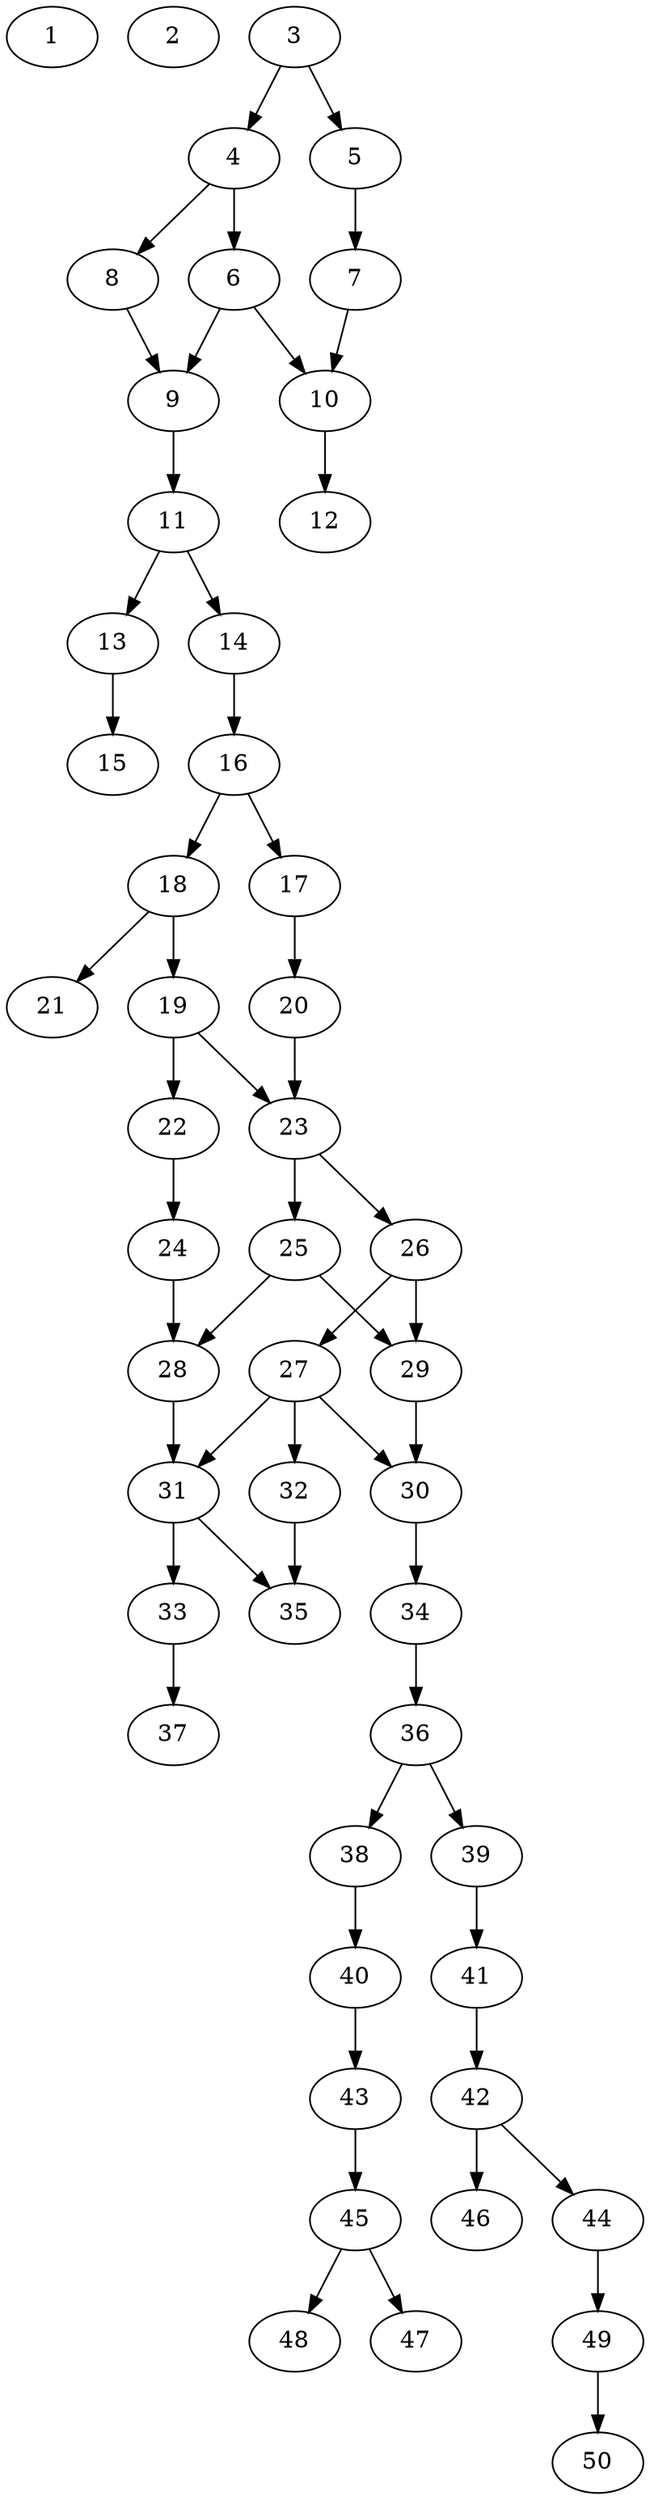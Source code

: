 // DAG automatically generated by daggen at Thu Oct  3 14:07:57 2019
// ./daggen --dot -n 50 --ccr 0.5 --fat 0.3 --regular 0.9 --density 0.5 --mindata 5242880 --maxdata 52428800 
digraph G {
  1 [size="27189248", alpha="0.11", expect_size="13594624"] 
  2 [size="30191616", alpha="0.13", expect_size="15095808"] 
  3 [size="80787456", alpha="0.09", expect_size="40393728"] 
  3 -> 4 [size ="40393728"]
  3 -> 5 [size ="40393728"]
  4 [size="102656000", alpha="0.15", expect_size="51328000"] 
  4 -> 6 [size ="51328000"]
  4 -> 8 [size ="51328000"]
  5 [size="57593856", alpha="0.16", expect_size="28796928"] 
  5 -> 7 [size ="28796928"]
  6 [size="70060032", alpha="0.17", expect_size="35030016"] 
  6 -> 9 [size ="35030016"]
  6 -> 10 [size ="35030016"]
  7 [size="28938240", alpha="0.15", expect_size="14469120"] 
  7 -> 10 [size ="14469120"]
  8 [size="77527040", alpha="0.10", expect_size="38763520"] 
  8 -> 9 [size ="38763520"]
  9 [size="100231168", alpha="0.19", expect_size="50115584"] 
  9 -> 11 [size ="50115584"]
  10 [size="15060992", alpha="0.17", expect_size="7530496"] 
  10 -> 12 [size ="7530496"]
  11 [size="62498816", alpha="0.13", expect_size="31249408"] 
  11 -> 13 [size ="31249408"]
  11 -> 14 [size ="31249408"]
  12 [size="17694720", alpha="0.18", expect_size="8847360"] 
  13 [size="77654016", alpha="0.17", expect_size="38827008"] 
  13 -> 15 [size ="38827008"]
  14 [size="26251264", alpha="0.14", expect_size="13125632"] 
  14 -> 16 [size ="13125632"]
  15 [size="94722048", alpha="0.13", expect_size="47361024"] 
  16 [size="78032896", alpha="0.14", expect_size="39016448"] 
  16 -> 17 [size ="39016448"]
  16 -> 18 [size ="39016448"]
  17 [size="64428032", alpha="0.04", expect_size="32214016"] 
  17 -> 20 [size ="32214016"]
  18 [size="39684096", alpha="0.05", expect_size="19842048"] 
  18 -> 19 [size ="19842048"]
  18 -> 21 [size ="19842048"]
  19 [size="85643264", alpha="0.08", expect_size="42821632"] 
  19 -> 22 [size ="42821632"]
  19 -> 23 [size ="42821632"]
  20 [size="80175104", alpha="0.03", expect_size="40087552"] 
  20 -> 23 [size ="40087552"]
  21 [size="65368064", alpha="0.01", expect_size="32684032"] 
  22 [size="30699520", alpha="0.04", expect_size="15349760"] 
  22 -> 24 [size ="15349760"]
  23 [size="23572480", alpha="0.01", expect_size="11786240"] 
  23 -> 25 [size ="11786240"]
  23 -> 26 [size ="11786240"]
  24 [size="104628224", alpha="0.18", expect_size="52314112"] 
  24 -> 28 [size ="52314112"]
  25 [size="76818432", alpha="0.05", expect_size="38409216"] 
  25 -> 28 [size ="38409216"]
  25 -> 29 [size ="38409216"]
  26 [size="44015616", alpha="0.05", expect_size="22007808"] 
  26 -> 27 [size ="22007808"]
  26 -> 29 [size ="22007808"]
  27 [size="13641728", alpha="0.09", expect_size="6820864"] 
  27 -> 30 [size ="6820864"]
  27 -> 31 [size ="6820864"]
  27 -> 32 [size ="6820864"]
  28 [size="32206848", alpha="0.06", expect_size="16103424"] 
  28 -> 31 [size ="16103424"]
  29 [size="55345152", alpha="0.03", expect_size="27672576"] 
  29 -> 30 [size ="27672576"]
  30 [size="92198912", alpha="0.01", expect_size="46099456"] 
  30 -> 34 [size ="46099456"]
  31 [size="10672128", alpha="0.10", expect_size="5336064"] 
  31 -> 33 [size ="5336064"]
  31 -> 35 [size ="5336064"]
  32 [size="16211968", alpha="0.00", expect_size="8105984"] 
  32 -> 35 [size ="8105984"]
  33 [size="34156544", alpha="0.05", expect_size="17078272"] 
  33 -> 37 [size ="17078272"]
  34 [size="40435712", alpha="0.13", expect_size="20217856"] 
  34 -> 36 [size ="20217856"]
  35 [size="32849920", alpha="0.18", expect_size="16424960"] 
  36 [size="58507264", alpha="0.19", expect_size="29253632"] 
  36 -> 38 [size ="29253632"]
  36 -> 39 [size ="29253632"]
  37 [size="82612224", alpha="0.10", expect_size="41306112"] 
  38 [size="29245440", alpha="0.08", expect_size="14622720"] 
  38 -> 40 [size ="14622720"]
  39 [size="59824128", alpha="0.01", expect_size="29912064"] 
  39 -> 41 [size ="29912064"]
  40 [size="75345920", alpha="0.10", expect_size="37672960"] 
  40 -> 43 [size ="37672960"]
  41 [size="80392192", alpha="0.10", expect_size="40196096"] 
  41 -> 42 [size ="40196096"]
  42 [size="32600064", alpha="0.14", expect_size="16300032"] 
  42 -> 44 [size ="16300032"]
  42 -> 46 [size ="16300032"]
  43 [size="33556480", alpha="0.01", expect_size="16778240"] 
  43 -> 45 [size ="16778240"]
  44 [size="56053760", alpha="0.08", expect_size="28026880"] 
  44 -> 49 [size ="28026880"]
  45 [size="21491712", alpha="0.09", expect_size="10745856"] 
  45 -> 47 [size ="10745856"]
  45 -> 48 [size ="10745856"]
  46 [size="14102528", alpha="0.17", expect_size="7051264"] 
  47 [size="101437440", alpha="0.06", expect_size="50718720"] 
  48 [size="54323200", alpha="0.20", expect_size="27161600"] 
  49 [size="90703872", alpha="0.03", expect_size="45351936"] 
  49 -> 50 [size ="45351936"]
  50 [size="96991232", alpha="0.03", expect_size="48495616"] 
}
